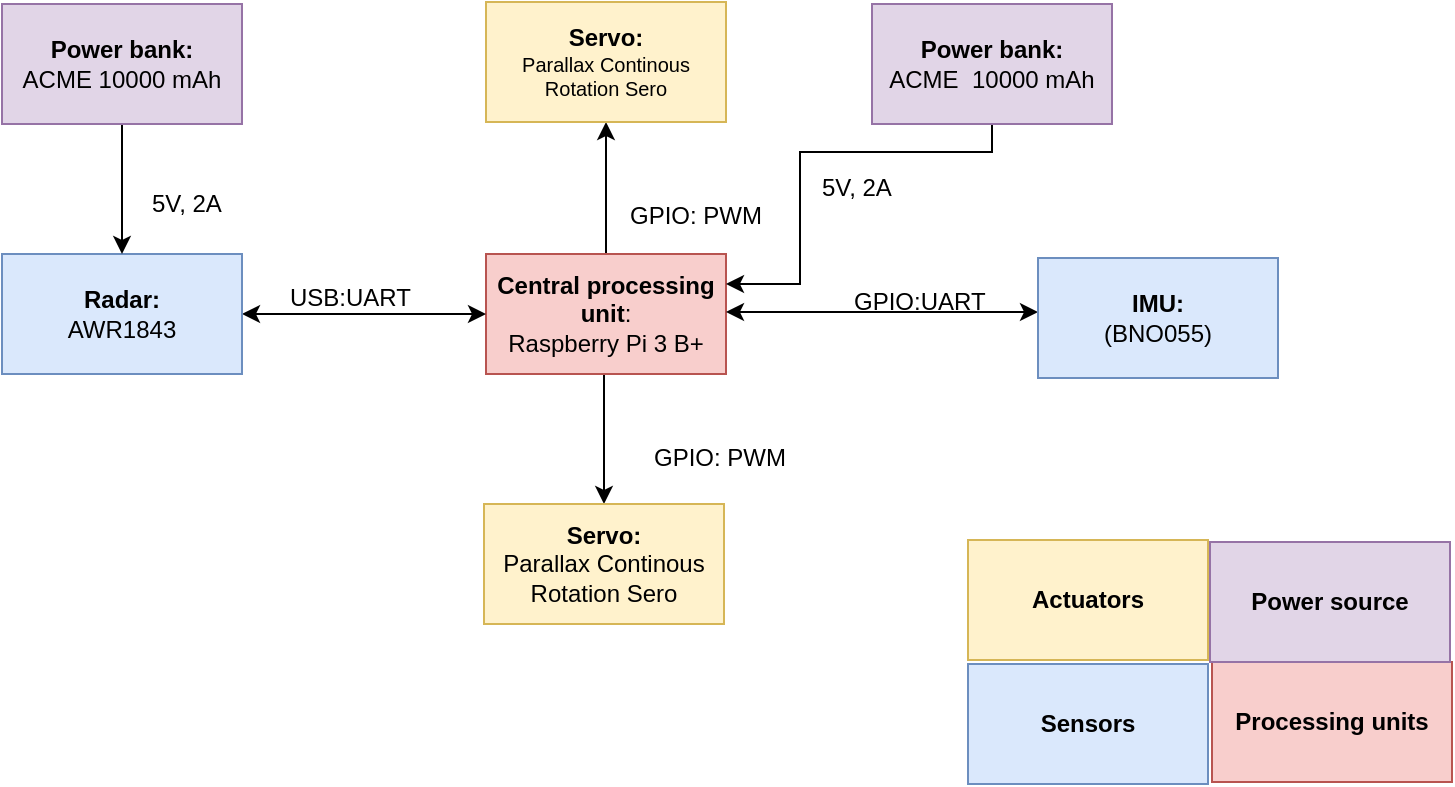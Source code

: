 <mxfile version="10.6.6" type="device"><diagram id="l2cRVxyEOxe08myifIKk" name="Page-1"><mxGraphModel dx="963" dy="710" grid="1" gridSize="1" guides="1" tooltips="1" connect="1" arrows="1" fold="1" page="1" pageScale="1" pageWidth="827" pageHeight="1169" math="0" shadow="0"><root><mxCell id="0"/><mxCell id="1" parent="0"/><mxCell id="L2TPktoOvk9Twu_R8tEn-11" value="" style="edgeStyle=orthogonalEdgeStyle;rounded=0;orthogonalLoop=1;jettySize=auto;html=1;endArrow=none;endFill=0;startArrow=classic;startFill=1;" edge="1" parent="1" source="L2TPktoOvk9Twu_R8tEn-1" target="L2TPktoOvk9Twu_R8tEn-4"><mxGeometry relative="1" as="geometry"/></mxCell><mxCell id="L2TPktoOvk9Twu_R8tEn-1" value="&lt;div&gt;&lt;b&gt;Servo:&lt;/b&gt;&lt;/div&gt;&lt;div style=&quot;font-size: 10px&quot;&gt;Parallax Continous Rotation Sero&lt;b&gt;&lt;br&gt;&lt;/b&gt;&lt;/div&gt;" style="rounded=0;whiteSpace=wrap;html=1;fillColor=#fff2cc;strokeColor=#d6b656;" vertex="1" parent="1"><mxGeometry x="341" y="493" width="120" height="60" as="geometry"/></mxCell><mxCell id="L2TPktoOvk9Twu_R8tEn-12" value="" style="edgeStyle=orthogonalEdgeStyle;rounded=0;orthogonalLoop=1;jettySize=auto;html=1;startArrow=classic;startFill=1;endArrow=none;endFill=0;exitX=0.5;exitY=0;exitDx=0;exitDy=0;" edge="1" parent="1" source="L2TPktoOvk9Twu_R8tEn-2"><mxGeometry relative="1" as="geometry"><mxPoint x="401" y="744" as="sourcePoint"/><mxPoint x="400" y="679" as="targetPoint"/><Array as="points"/></mxGeometry></mxCell><mxCell id="L2TPktoOvk9Twu_R8tEn-2" value="&lt;div&gt;&lt;b&gt;Servo:&lt;/b&gt;&lt;/div&gt;&lt;div&gt;Parallax Continous Rotation Sero&lt;b&gt;&lt;br&gt;&lt;/b&gt;&lt;/div&gt;" style="rounded=0;whiteSpace=wrap;html=1;fillColor=#fff2cc;strokeColor=#d6b656;" vertex="1" parent="1"><mxGeometry x="340" y="744" width="120" height="60" as="geometry"/></mxCell><mxCell id="L2TPktoOvk9Twu_R8tEn-4" value="&lt;div&gt;&lt;b&gt;Central processing unit&lt;/b&gt;:&lt;/div&gt;&lt;div&gt;Raspberry Pi 3 B+&lt;/div&gt;" style="rounded=0;whiteSpace=wrap;html=1;fillColor=#f8cecc;strokeColor=#b85450;" vertex="1" parent="1"><mxGeometry x="341" y="619" width="120" height="60" as="geometry"/></mxCell><mxCell id="L2TPktoOvk9Twu_R8tEn-7" value="" style="edgeStyle=orthogonalEdgeStyle;rounded=0;orthogonalLoop=1;jettySize=auto;html=1;startArrow=classic;startFill=1;" edge="1" parent="1" source="L2TPktoOvk9Twu_R8tEn-5" target="L2TPktoOvk9Twu_R8tEn-4"><mxGeometry relative="1" as="geometry"><Array as="points"><mxPoint x="551" y="648"/><mxPoint x="551" y="648"/></Array></mxGeometry></mxCell><mxCell id="L2TPktoOvk9Twu_R8tEn-5" value="&lt;div&gt;&lt;b&gt;IMU:&lt;/b&gt;&lt;/div&gt;&lt;div&gt; (BNO055)&lt;/div&gt;" style="rounded=0;whiteSpace=wrap;html=1;fillColor=#dae8fc;strokeColor=#6c8ebf;" vertex="1" parent="1"><mxGeometry x="617" y="621" width="120" height="60" as="geometry"/></mxCell><mxCell id="L2TPktoOvk9Twu_R8tEn-8" value="" style="edgeStyle=orthogonalEdgeStyle;rounded=0;orthogonalLoop=1;jettySize=auto;html=1;endArrow=classic;endFill=1;startArrow=classic;startFill=1;" edge="1" parent="1" source="L2TPktoOvk9Twu_R8tEn-6" target="L2TPktoOvk9Twu_R8tEn-4"><mxGeometry relative="1" as="geometry"/></mxCell><mxCell id="L2TPktoOvk9Twu_R8tEn-6" value="&lt;div&gt;&lt;b&gt;Radar:&lt;/b&gt;&lt;/div&gt;&lt;div&gt;AWR1843&lt;/div&gt;" style="rounded=0;whiteSpace=wrap;html=1;fillColor=#dae8fc;strokeColor=#6c8ebf;" vertex="1" parent="1"><mxGeometry x="99" y="619" width="120" height="60" as="geometry"/></mxCell><mxCell id="L2TPktoOvk9Twu_R8tEn-9" value="USB:UART" style="text;html=1;resizable=0;points=[];autosize=1;align=left;verticalAlign=top;spacingTop=-4;" vertex="1" parent="1"><mxGeometry x="241" y="631" width="69" height="15" as="geometry"/></mxCell><mxCell id="L2TPktoOvk9Twu_R8tEn-10" value="GPIO:UART" style="text;html=1;resizable=0;points=[];autosize=1;align=left;verticalAlign=top;spacingTop=-4;" vertex="1" parent="1"><mxGeometry x="523" y="633" width="72" height="15" as="geometry"/></mxCell><mxCell id="L2TPktoOvk9Twu_R8tEn-13" value="GPIO: PWM" style="text;html=1;resizable=0;points=[];autosize=1;align=left;verticalAlign=top;spacingTop=-4;" vertex="1" parent="1"><mxGeometry x="423" y="711" width="71" height="15" as="geometry"/></mxCell><mxCell id="L2TPktoOvk9Twu_R8tEn-14" value="GPIO: PWM" style="text;html=1;resizable=0;points=[];autosize=1;align=left;verticalAlign=top;spacingTop=-4;" vertex="1" parent="1"><mxGeometry x="411" y="590" width="71" height="15" as="geometry"/></mxCell><mxCell id="L2TPktoOvk9Twu_R8tEn-15" value="&lt;b&gt;Actuators&lt;/b&gt;" style="rounded=0;whiteSpace=wrap;html=1;fillColor=#fff2cc;strokeColor=#d6b656;" vertex="1" parent="1"><mxGeometry x="582" y="762" width="120" height="60" as="geometry"/></mxCell><mxCell id="L2TPktoOvk9Twu_R8tEn-16" value="&lt;b&gt;Sensors&lt;/b&gt;" style="rounded=0;whiteSpace=wrap;html=1;fillColor=#dae8fc;strokeColor=#6c8ebf;" vertex="1" parent="1"><mxGeometry x="582" y="824" width="120" height="60" as="geometry"/></mxCell><mxCell id="L2TPktoOvk9Twu_R8tEn-17" value="&lt;b&gt;Processing&lt;/b&gt; &lt;b&gt;units&lt;/b&gt;" style="rounded=0;whiteSpace=wrap;html=1;fillColor=#f8cecc;strokeColor=#b85450;" vertex="1" parent="1"><mxGeometry x="704" y="823" width="120" height="60" as="geometry"/></mxCell><mxCell id="L2TPktoOvk9Twu_R8tEn-18" value="&lt;b&gt;Power source&lt;/b&gt;" style="rounded=0;whiteSpace=wrap;html=1;fillColor=#e1d5e7;strokeColor=#9673a6;" vertex="1" parent="1"><mxGeometry x="703" y="763" width="120" height="60" as="geometry"/></mxCell><mxCell id="L2TPktoOvk9Twu_R8tEn-20" style="edgeStyle=orthogonalEdgeStyle;rounded=0;orthogonalLoop=1;jettySize=auto;html=1;entryX=0.5;entryY=0;entryDx=0;entryDy=0;" edge="1" parent="1" source="L2TPktoOvk9Twu_R8tEn-19" target="L2TPktoOvk9Twu_R8tEn-6"><mxGeometry relative="1" as="geometry"/></mxCell><mxCell id="L2TPktoOvk9Twu_R8tEn-19" value="&lt;div&gt;&lt;b&gt;Power bank:&lt;/b&gt;&lt;/div&gt;&lt;div&gt;ACME 10000 mAh&lt;b&gt;&lt;br&gt;&lt;/b&gt;&lt;/div&gt;" style="rounded=0;whiteSpace=wrap;html=1;fillColor=#e1d5e7;strokeColor=#9673a6;" vertex="1" parent="1"><mxGeometry x="99" y="494" width="120" height="60" as="geometry"/></mxCell><mxCell id="L2TPktoOvk9Twu_R8tEn-21" value="5V, 2A" style="text;html=1;resizable=0;points=[];autosize=1;align=left;verticalAlign=top;spacingTop=-4;" vertex="1" parent="1"><mxGeometry x="172" y="584" width="48" height="15" as="geometry"/></mxCell><mxCell id="L2TPktoOvk9Twu_R8tEn-24" style="edgeStyle=orthogonalEdgeStyle;rounded=0;orthogonalLoop=1;jettySize=auto;html=1;entryX=1;entryY=0.25;entryDx=0;entryDy=0;startArrow=none;startFill=0;endArrow=classic;endFill=1;" edge="1" parent="1" source="L2TPktoOvk9Twu_R8tEn-22" target="L2TPktoOvk9Twu_R8tEn-4"><mxGeometry relative="1" as="geometry"><Array as="points"><mxPoint x="594" y="568"/><mxPoint x="498" y="568"/><mxPoint x="498" y="634"/></Array></mxGeometry></mxCell><mxCell id="L2TPktoOvk9Twu_R8tEn-22" value="&lt;div&gt;&lt;b&gt;Power bank:&lt;/b&gt;&lt;/div&gt;&lt;div&gt;ACME&amp;nbsp; 10000 mAh&lt;b&gt;&lt;br&gt;&lt;/b&gt;&lt;/div&gt;" style="rounded=0;whiteSpace=wrap;html=1;fillColor=#e1d5e7;strokeColor=#9673a6;" vertex="1" parent="1"><mxGeometry x="534" y="494" width="120" height="60" as="geometry"/></mxCell><mxCell id="L2TPktoOvk9Twu_R8tEn-23" value="5V, 2A" style="text;html=1;resizable=0;points=[];autosize=1;align=left;verticalAlign=top;spacingTop=-4;" vertex="1" parent="1"><mxGeometry x="507" y="576" width="48" height="15" as="geometry"/></mxCell></root></mxGraphModel></diagram></mxfile>